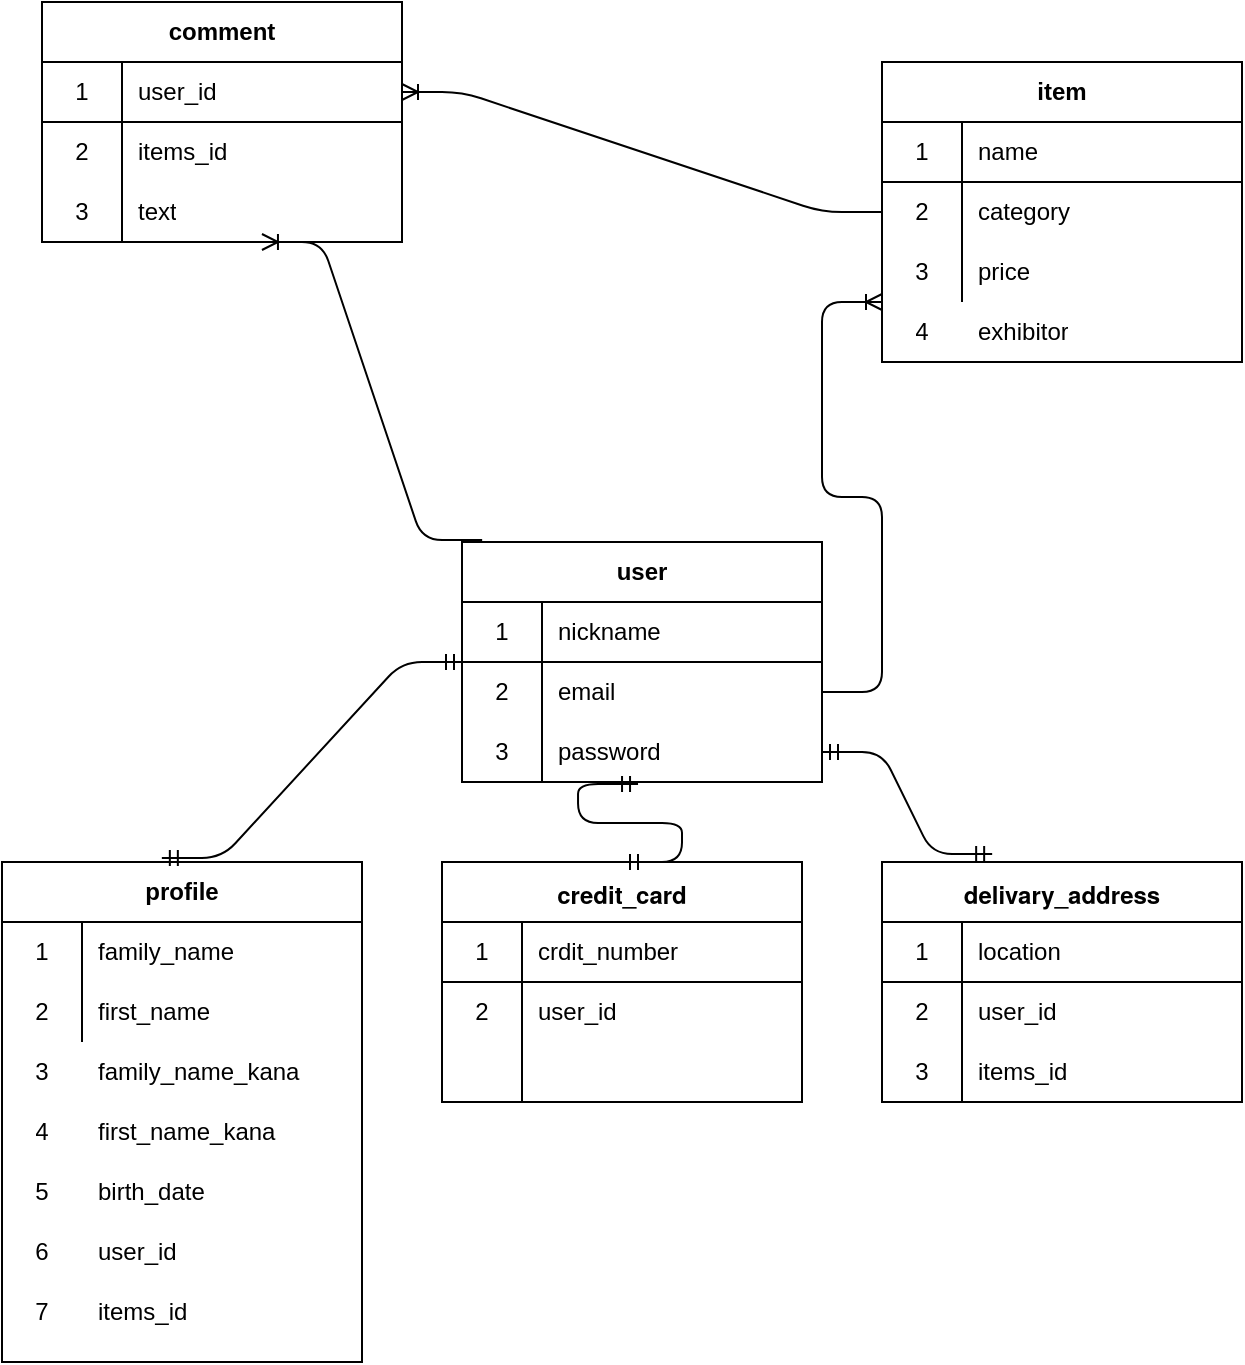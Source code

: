 <mxfile version="13.6.4" type="github">
  <diagram id="R2lEEEUBdFMjLlhIrx00" name="Page-1">
    <mxGraphModel dx="972" dy="543" grid="1" gridSize="10" guides="1" tooltips="1" connect="1" arrows="1" fold="1" page="1" pageScale="1" pageWidth="850" pageHeight="1100" math="0" shadow="0" extFonts="Permanent Marker^https://fonts.googleapis.com/css?family=Permanent+Marker">
      <root>
        <mxCell id="0" />
        <mxCell id="1" parent="0" />
        <mxCell id="xMCtz1LwxbjLgi_vazao-31" value="item" style="shape=table;html=1;whiteSpace=wrap;startSize=30;container=1;collapsible=0;childLayout=tableLayout;fixedRows=1;rowLines=0;fontStyle=1;align=center;" parent="1" vertex="1">
          <mxGeometry x="480" y="40" width="180" height="150" as="geometry" />
        </mxCell>
        <mxCell id="xMCtz1LwxbjLgi_vazao-32" value="" style="shape=partialRectangle;html=1;whiteSpace=wrap;collapsible=0;dropTarget=0;pointerEvents=0;fillColor=none;top=0;left=0;bottom=1;right=0;points=[[0,0.5],[1,0.5]];portConstraint=eastwest;" parent="xMCtz1LwxbjLgi_vazao-31" vertex="1">
          <mxGeometry y="30" width="180" height="30" as="geometry" />
        </mxCell>
        <mxCell id="xMCtz1LwxbjLgi_vazao-33" value="1" style="shape=partialRectangle;html=1;whiteSpace=wrap;connectable=0;fillColor=none;top=0;left=0;bottom=0;right=0;overflow=hidden;" parent="xMCtz1LwxbjLgi_vazao-32" vertex="1">
          <mxGeometry width="40" height="30" as="geometry" />
        </mxCell>
        <mxCell id="xMCtz1LwxbjLgi_vazao-34" value="name" style="shape=partialRectangle;html=1;whiteSpace=wrap;connectable=0;fillColor=none;top=0;left=0;bottom=0;right=0;align=left;spacingLeft=6;overflow=hidden;" parent="xMCtz1LwxbjLgi_vazao-32" vertex="1">
          <mxGeometry x="40" width="140" height="30" as="geometry" />
        </mxCell>
        <mxCell id="xMCtz1LwxbjLgi_vazao-35" value="" style="shape=partialRectangle;html=1;whiteSpace=wrap;collapsible=0;dropTarget=0;pointerEvents=0;fillColor=none;top=0;left=0;bottom=0;right=0;points=[[0,0.5],[1,0.5]];portConstraint=eastwest;" parent="xMCtz1LwxbjLgi_vazao-31" vertex="1">
          <mxGeometry y="60" width="180" height="30" as="geometry" />
        </mxCell>
        <mxCell id="xMCtz1LwxbjLgi_vazao-36" value="2" style="shape=partialRectangle;html=1;whiteSpace=wrap;connectable=0;fillColor=none;top=0;left=0;bottom=0;right=0;overflow=hidden;" parent="xMCtz1LwxbjLgi_vazao-35" vertex="1">
          <mxGeometry width="40" height="30" as="geometry" />
        </mxCell>
        <mxCell id="xMCtz1LwxbjLgi_vazao-37" value="category" style="shape=partialRectangle;html=1;whiteSpace=wrap;connectable=0;fillColor=none;top=0;left=0;bottom=0;right=0;align=left;spacingLeft=6;overflow=hidden;" parent="xMCtz1LwxbjLgi_vazao-35" vertex="1">
          <mxGeometry x="40" width="140" height="30" as="geometry" />
        </mxCell>
        <mxCell id="xMCtz1LwxbjLgi_vazao-38" value="" style="shape=partialRectangle;html=1;whiteSpace=wrap;collapsible=0;dropTarget=0;pointerEvents=0;fillColor=none;top=0;left=0;bottom=0;right=0;points=[[0,0.5],[1,0.5]];portConstraint=eastwest;" parent="xMCtz1LwxbjLgi_vazao-31" vertex="1">
          <mxGeometry y="90" width="180" height="30" as="geometry" />
        </mxCell>
        <mxCell id="xMCtz1LwxbjLgi_vazao-39" value="3" style="shape=partialRectangle;html=1;whiteSpace=wrap;connectable=0;fillColor=none;top=0;left=0;bottom=0;right=0;overflow=hidden;" parent="xMCtz1LwxbjLgi_vazao-38" vertex="1">
          <mxGeometry width="40" height="30" as="geometry" />
        </mxCell>
        <mxCell id="xMCtz1LwxbjLgi_vazao-40" value="price" style="shape=partialRectangle;html=1;whiteSpace=wrap;connectable=0;fillColor=none;top=0;left=0;bottom=0;right=0;align=left;spacingLeft=6;overflow=hidden;" parent="xMCtz1LwxbjLgi_vazao-38" vertex="1">
          <mxGeometry x="40" width="140" height="30" as="geometry" />
        </mxCell>
        <mxCell id="xMCtz1LwxbjLgi_vazao-1" value="&lt;p class=&quot;p1&quot; style=&quot;margin: 0px ; font-stretch: normal ; line-height: normal ; font-family: &amp;#34;helvetica neue&amp;#34;&quot;&gt;delivary_address&lt;/p&gt;" style="shape=table;html=1;whiteSpace=wrap;startSize=30;container=1;collapsible=0;childLayout=tableLayout;fixedRows=1;rowLines=0;fontStyle=1;align=center;" parent="1" vertex="1">
          <mxGeometry x="480" y="440" width="180" height="120" as="geometry" />
        </mxCell>
        <mxCell id="xMCtz1LwxbjLgi_vazao-2" value="" style="shape=partialRectangle;html=1;whiteSpace=wrap;collapsible=0;dropTarget=0;pointerEvents=0;fillColor=none;top=0;left=0;bottom=1;right=0;points=[[0,0.5],[1,0.5]];portConstraint=eastwest;" parent="xMCtz1LwxbjLgi_vazao-1" vertex="1">
          <mxGeometry y="30" width="180" height="30" as="geometry" />
        </mxCell>
        <mxCell id="xMCtz1LwxbjLgi_vazao-3" value="1" style="shape=partialRectangle;html=1;whiteSpace=wrap;connectable=0;fillColor=none;top=0;left=0;bottom=0;right=0;overflow=hidden;" parent="xMCtz1LwxbjLgi_vazao-2" vertex="1">
          <mxGeometry width="40" height="30" as="geometry" />
        </mxCell>
        <mxCell id="xMCtz1LwxbjLgi_vazao-4" value="location&amp;nbsp;" style="shape=partialRectangle;html=1;whiteSpace=wrap;connectable=0;fillColor=none;top=0;left=0;bottom=0;right=0;align=left;spacingLeft=6;overflow=hidden;" parent="xMCtz1LwxbjLgi_vazao-2" vertex="1">
          <mxGeometry x="40" width="140" height="30" as="geometry" />
        </mxCell>
        <mxCell id="xMCtz1LwxbjLgi_vazao-5" value="" style="shape=partialRectangle;html=1;whiteSpace=wrap;collapsible=0;dropTarget=0;pointerEvents=0;fillColor=none;top=0;left=0;bottom=0;right=0;points=[[0,0.5],[1,0.5]];portConstraint=eastwest;" parent="xMCtz1LwxbjLgi_vazao-1" vertex="1">
          <mxGeometry y="60" width="180" height="30" as="geometry" />
        </mxCell>
        <mxCell id="xMCtz1LwxbjLgi_vazao-6" value="" style="shape=partialRectangle;html=1;whiteSpace=wrap;connectable=0;fillColor=none;top=0;left=0;bottom=0;right=0;overflow=hidden;" parent="xMCtz1LwxbjLgi_vazao-5" vertex="1">
          <mxGeometry width="40" height="30" as="geometry" />
        </mxCell>
        <mxCell id="xMCtz1LwxbjLgi_vazao-7" value="" style="shape=partialRectangle;html=1;whiteSpace=wrap;connectable=0;fillColor=none;top=0;left=0;bottom=0;right=0;align=left;spacingLeft=6;overflow=hidden;" parent="xMCtz1LwxbjLgi_vazao-5" vertex="1">
          <mxGeometry x="40" width="140" height="30" as="geometry" />
        </mxCell>
        <mxCell id="xMCtz1LwxbjLgi_vazao-8" value="" style="shape=partialRectangle;html=1;whiteSpace=wrap;collapsible=0;dropTarget=0;pointerEvents=0;fillColor=none;top=0;left=0;bottom=0;right=0;points=[[0,0.5],[1,0.5]];portConstraint=eastwest;" parent="xMCtz1LwxbjLgi_vazao-1" vertex="1">
          <mxGeometry y="90" width="180" height="30" as="geometry" />
        </mxCell>
        <mxCell id="xMCtz1LwxbjLgi_vazao-9" value="" style="shape=partialRectangle;html=1;whiteSpace=wrap;connectable=0;fillColor=none;top=0;left=0;bottom=0;right=0;overflow=hidden;" parent="xMCtz1LwxbjLgi_vazao-8" vertex="1">
          <mxGeometry width="40" height="30" as="geometry" />
        </mxCell>
        <mxCell id="xMCtz1LwxbjLgi_vazao-10" value="" style="shape=partialRectangle;html=1;whiteSpace=wrap;connectable=0;fillColor=none;top=0;left=0;bottom=0;right=0;align=left;spacingLeft=6;overflow=hidden;" parent="xMCtz1LwxbjLgi_vazao-8" vertex="1">
          <mxGeometry x="40" width="140" height="30" as="geometry" />
        </mxCell>
        <mxCell id="xMCtz1LwxbjLgi_vazao-21" value="comment" style="shape=table;html=1;whiteSpace=wrap;startSize=30;container=1;collapsible=0;childLayout=tableLayout;fixedRows=1;rowLines=0;fontStyle=1;align=center;" parent="1" vertex="1">
          <mxGeometry x="60" y="10" width="180" height="120" as="geometry" />
        </mxCell>
        <mxCell id="xMCtz1LwxbjLgi_vazao-22" value="" style="shape=partialRectangle;html=1;whiteSpace=wrap;collapsible=0;dropTarget=0;pointerEvents=0;fillColor=none;top=0;left=0;bottom=1;right=0;points=[[0,0.5],[1,0.5]];portConstraint=eastwest;" parent="xMCtz1LwxbjLgi_vazao-21" vertex="1">
          <mxGeometry y="30" width="180" height="30" as="geometry" />
        </mxCell>
        <mxCell id="xMCtz1LwxbjLgi_vazao-23" value="1" style="shape=partialRectangle;html=1;whiteSpace=wrap;connectable=0;fillColor=none;top=0;left=0;bottom=0;right=0;overflow=hidden;" parent="xMCtz1LwxbjLgi_vazao-22" vertex="1">
          <mxGeometry width="40" height="30" as="geometry" />
        </mxCell>
        <mxCell id="xMCtz1LwxbjLgi_vazao-24" value="user_id" style="shape=partialRectangle;html=1;whiteSpace=wrap;connectable=0;fillColor=none;top=0;left=0;bottom=0;right=0;align=left;spacingLeft=6;overflow=hidden;" parent="xMCtz1LwxbjLgi_vazao-22" vertex="1">
          <mxGeometry x="40" width="140" height="30" as="geometry" />
        </mxCell>
        <mxCell id="xMCtz1LwxbjLgi_vazao-25" value="" style="shape=partialRectangle;html=1;whiteSpace=wrap;collapsible=0;dropTarget=0;pointerEvents=0;fillColor=none;top=0;left=0;bottom=0;right=0;points=[[0,0.5],[1,0.5]];portConstraint=eastwest;" parent="xMCtz1LwxbjLgi_vazao-21" vertex="1">
          <mxGeometry y="60" width="180" height="30" as="geometry" />
        </mxCell>
        <mxCell id="xMCtz1LwxbjLgi_vazao-26" value="2" style="shape=partialRectangle;html=1;whiteSpace=wrap;connectable=0;fillColor=none;top=0;left=0;bottom=0;right=0;overflow=hidden;" parent="xMCtz1LwxbjLgi_vazao-25" vertex="1">
          <mxGeometry width="40" height="30" as="geometry" />
        </mxCell>
        <mxCell id="xMCtz1LwxbjLgi_vazao-27" value="items_id" style="shape=partialRectangle;html=1;whiteSpace=wrap;connectable=0;fillColor=none;top=0;left=0;bottom=0;right=0;align=left;spacingLeft=6;overflow=hidden;" parent="xMCtz1LwxbjLgi_vazao-25" vertex="1">
          <mxGeometry x="40" width="140" height="30" as="geometry" />
        </mxCell>
        <mxCell id="xMCtz1LwxbjLgi_vazao-28" value="" style="shape=partialRectangle;html=1;whiteSpace=wrap;collapsible=0;dropTarget=0;pointerEvents=0;fillColor=none;top=0;left=0;bottom=0;right=0;points=[[0,0.5],[1,0.5]];portConstraint=eastwest;" parent="xMCtz1LwxbjLgi_vazao-21" vertex="1">
          <mxGeometry y="90" width="180" height="30" as="geometry" />
        </mxCell>
        <mxCell id="xMCtz1LwxbjLgi_vazao-29" value="3" style="shape=partialRectangle;html=1;whiteSpace=wrap;connectable=0;fillColor=none;top=0;left=0;bottom=0;right=0;overflow=hidden;" parent="xMCtz1LwxbjLgi_vazao-28" vertex="1">
          <mxGeometry width="40" height="30" as="geometry" />
        </mxCell>
        <mxCell id="xMCtz1LwxbjLgi_vazao-30" value="text" style="shape=partialRectangle;html=1;whiteSpace=wrap;connectable=0;fillColor=none;top=0;left=0;bottom=0;right=0;align=left;spacingLeft=6;overflow=hidden;" parent="xMCtz1LwxbjLgi_vazao-28" vertex="1">
          <mxGeometry x="40" width="140" height="30" as="geometry" />
        </mxCell>
        <mxCell id="xMCtz1LwxbjLgi_vazao-11" value="profile" style="shape=table;html=1;whiteSpace=wrap;startSize=30;container=1;collapsible=0;childLayout=tableLayout;fixedRows=1;rowLines=0;fontStyle=1;align=center;" parent="1" vertex="1">
          <mxGeometry x="40" y="440" width="180" height="250" as="geometry" />
        </mxCell>
        <mxCell id="xMCtz1LwxbjLgi_vazao-15" value="" style="shape=partialRectangle;html=1;whiteSpace=wrap;collapsible=0;dropTarget=0;pointerEvents=0;fillColor=none;top=0;left=0;bottom=0;right=0;points=[[0,0.5],[1,0.5]];portConstraint=eastwest;" parent="xMCtz1LwxbjLgi_vazao-11" vertex="1">
          <mxGeometry y="30" width="180" height="30" as="geometry" />
        </mxCell>
        <mxCell id="xMCtz1LwxbjLgi_vazao-16" value="" style="shape=partialRectangle;html=1;whiteSpace=wrap;connectable=0;fillColor=none;top=0;left=0;bottom=0;right=0;overflow=hidden;" parent="xMCtz1LwxbjLgi_vazao-15" vertex="1">
          <mxGeometry width="40" height="30" as="geometry" />
        </mxCell>
        <mxCell id="xMCtz1LwxbjLgi_vazao-17" value="" style="shape=partialRectangle;html=1;whiteSpace=wrap;connectable=0;fillColor=none;top=0;left=0;bottom=0;right=0;align=left;spacingLeft=6;overflow=hidden;" parent="xMCtz1LwxbjLgi_vazao-15" vertex="1">
          <mxGeometry x="40" width="140" height="30" as="geometry" />
        </mxCell>
        <mxCell id="xMCtz1LwxbjLgi_vazao-18" value="" style="shape=partialRectangle;html=1;whiteSpace=wrap;collapsible=0;dropTarget=0;pointerEvents=0;fillColor=none;top=0;left=0;bottom=0;right=0;points=[[0,0.5],[1,0.5]];portConstraint=eastwest;" parent="xMCtz1LwxbjLgi_vazao-11" vertex="1">
          <mxGeometry y="60" width="180" height="30" as="geometry" />
        </mxCell>
        <mxCell id="xMCtz1LwxbjLgi_vazao-19" value="" style="shape=partialRectangle;html=1;whiteSpace=wrap;connectable=0;fillColor=none;top=0;left=0;bottom=0;right=0;overflow=hidden;" parent="xMCtz1LwxbjLgi_vazao-18" vertex="1">
          <mxGeometry width="40" height="30" as="geometry" />
        </mxCell>
        <mxCell id="xMCtz1LwxbjLgi_vazao-20" value="" style="shape=partialRectangle;html=1;whiteSpace=wrap;connectable=0;fillColor=none;top=0;left=0;bottom=0;right=0;align=left;spacingLeft=6;overflow=hidden;" parent="xMCtz1LwxbjLgi_vazao-18" vertex="1">
          <mxGeometry x="40" width="140" height="30" as="geometry" />
        </mxCell>
        <mxCell id="xMCtz1LwxbjLgi_vazao-54" value="" style="shape=partialRectangle;html=1;whiteSpace=wrap;collapsible=0;dropTarget=0;pointerEvents=0;fillColor=none;top=0;left=0;bottom=0;right=0;points=[[0,0.5],[1,0.5]];portConstraint=eastwest;" parent="1" vertex="1">
          <mxGeometry x="40" y="470" width="180" height="30" as="geometry" />
        </mxCell>
        <mxCell id="xMCtz1LwxbjLgi_vazao-55" value="1" style="shape=partialRectangle;html=1;whiteSpace=wrap;connectable=0;fillColor=none;top=0;left=0;bottom=0;right=0;overflow=hidden;" parent="xMCtz1LwxbjLgi_vazao-54" vertex="1">
          <mxGeometry width="40" height="30" as="geometry" />
        </mxCell>
        <mxCell id="xMCtz1LwxbjLgi_vazao-56" value="family_name" style="shape=partialRectangle;html=1;whiteSpace=wrap;connectable=0;fillColor=none;top=0;left=0;bottom=0;right=0;align=left;spacingLeft=6;overflow=hidden;" parent="xMCtz1LwxbjLgi_vazao-54" vertex="1">
          <mxGeometry x="40" width="140" height="30" as="geometry" />
        </mxCell>
        <mxCell id="xMCtz1LwxbjLgi_vazao-57" value="" style="shape=partialRectangle;html=1;whiteSpace=wrap;collapsible=0;dropTarget=0;pointerEvents=0;fillColor=none;top=0;left=0;bottom=0;right=0;points=[[0,0.5],[1,0.5]];portConstraint=eastwest;" parent="1" vertex="1">
          <mxGeometry x="40" y="500" width="180" height="30" as="geometry" />
        </mxCell>
        <mxCell id="xMCtz1LwxbjLgi_vazao-58" value="2" style="shape=partialRectangle;html=1;whiteSpace=wrap;connectable=0;fillColor=none;top=0;left=0;bottom=0;right=0;overflow=hidden;" parent="xMCtz1LwxbjLgi_vazao-57" vertex="1">
          <mxGeometry width="40" height="30" as="geometry" />
        </mxCell>
        <mxCell id="xMCtz1LwxbjLgi_vazao-59" value="first_name" style="shape=partialRectangle;html=1;whiteSpace=wrap;connectable=0;fillColor=none;top=0;left=0;bottom=0;right=0;align=left;spacingLeft=6;overflow=hidden;" parent="xMCtz1LwxbjLgi_vazao-57" vertex="1">
          <mxGeometry x="40" width="140" height="30" as="geometry" />
        </mxCell>
        <mxCell id="xMCtz1LwxbjLgi_vazao-60" value="" style="shape=partialRectangle;html=1;whiteSpace=wrap;collapsible=0;dropTarget=0;pointerEvents=0;fillColor=none;top=0;left=0;bottom=0;right=0;points=[[0,0.5],[1,0.5]];portConstraint=eastwest;fontStyle=1" parent="1" vertex="1">
          <mxGeometry x="40" y="530" width="180" height="30" as="geometry" />
        </mxCell>
        <mxCell id="xMCtz1LwxbjLgi_vazao-61" value="3" style="shape=partialRectangle;html=1;whiteSpace=wrap;connectable=0;fillColor=none;top=0;left=0;bottom=0;right=0;overflow=hidden;" parent="xMCtz1LwxbjLgi_vazao-60" vertex="1">
          <mxGeometry width="40" height="30" as="geometry" />
        </mxCell>
        <mxCell id="xMCtz1LwxbjLgi_vazao-62" value="family_name_kana" style="shape=partialRectangle;html=1;whiteSpace=wrap;connectable=0;fillColor=none;top=0;left=0;bottom=0;right=0;align=left;spacingLeft=6;overflow=hidden;" parent="xMCtz1LwxbjLgi_vazao-60" vertex="1">
          <mxGeometry x="40" width="140" height="30" as="geometry" />
        </mxCell>
        <mxCell id="xMCtz1LwxbjLgi_vazao-65" value="" style="shape=partialRectangle;html=1;whiteSpace=wrap;collapsible=0;dropTarget=0;pointerEvents=0;fillColor=none;top=0;left=0;bottom=0;right=0;points=[[0,0.5],[1,0.5]];portConstraint=eastwest;" parent="1" vertex="1">
          <mxGeometry x="40" y="560" width="180" height="30" as="geometry" />
        </mxCell>
        <mxCell id="xMCtz1LwxbjLgi_vazao-66" value="4" style="shape=partialRectangle;html=1;whiteSpace=wrap;connectable=0;fillColor=none;top=0;left=0;bottom=0;right=0;overflow=hidden;" parent="xMCtz1LwxbjLgi_vazao-65" vertex="1">
          <mxGeometry width="40" height="30" as="geometry" />
        </mxCell>
        <mxCell id="xMCtz1LwxbjLgi_vazao-67" value="first_name_kana" style="shape=partialRectangle;html=1;whiteSpace=wrap;connectable=0;fillColor=none;top=0;left=0;bottom=0;right=0;align=left;spacingLeft=6;overflow=hidden;" parent="xMCtz1LwxbjLgi_vazao-65" vertex="1">
          <mxGeometry x="40" width="140" height="30" as="geometry" />
        </mxCell>
        <mxCell id="xMCtz1LwxbjLgi_vazao-68" value="" style="shape=partialRectangle;html=1;whiteSpace=wrap;collapsible=0;dropTarget=0;pointerEvents=0;fillColor=none;top=0;left=0;bottom=0;right=0;points=[[0,0.5],[1,0.5]];portConstraint=eastwest;" parent="1" vertex="1">
          <mxGeometry x="40" y="590" width="180" height="30" as="geometry" />
        </mxCell>
        <mxCell id="xMCtz1LwxbjLgi_vazao-69" value="5" style="shape=partialRectangle;html=1;whiteSpace=wrap;connectable=0;fillColor=none;top=0;left=0;bottom=0;right=0;overflow=hidden;" parent="xMCtz1LwxbjLgi_vazao-68" vertex="1">
          <mxGeometry width="40" height="30" as="geometry" />
        </mxCell>
        <mxCell id="xMCtz1LwxbjLgi_vazao-70" value="birth_date" style="shape=partialRectangle;html=1;whiteSpace=wrap;connectable=0;fillColor=none;top=0;left=0;bottom=0;right=0;align=left;spacingLeft=6;overflow=hidden;" parent="xMCtz1LwxbjLgi_vazao-68" vertex="1">
          <mxGeometry x="40" width="140" height="30" as="geometry" />
        </mxCell>
        <mxCell id="xMCtz1LwxbjLgi_vazao-74" value="" style="shape=partialRectangle;html=1;whiteSpace=wrap;collapsible=0;dropTarget=0;pointerEvents=0;fillColor=none;top=0;left=0;bottom=0;right=0;points=[[0,0.5],[1,0.5]];portConstraint=eastwest;" parent="1" vertex="1">
          <mxGeometry x="480" y="160" width="180" height="30" as="geometry" />
        </mxCell>
        <mxCell id="xMCtz1LwxbjLgi_vazao-75" value="4" style="shape=partialRectangle;html=1;whiteSpace=wrap;connectable=0;fillColor=none;top=0;left=0;bottom=0;right=0;overflow=hidden;" parent="xMCtz1LwxbjLgi_vazao-74" vertex="1">
          <mxGeometry width="40" height="30" as="geometry" />
        </mxCell>
        <mxCell id="xMCtz1LwxbjLgi_vazao-76" value="exhibitor" style="shape=partialRectangle;html=1;whiteSpace=wrap;connectable=0;fillColor=none;top=0;left=0;bottom=0;right=0;align=left;spacingLeft=6;overflow=hidden;" parent="xMCtz1LwxbjLgi_vazao-74" vertex="1">
          <mxGeometry x="40" width="140" height="30" as="geometry" />
        </mxCell>
        <mxCell id="xMCtz1LwxbjLgi_vazao-77" value="" style="edgeStyle=entityRelationEdgeStyle;fontSize=12;html=1;endArrow=ERoneToMany;entryX=1;entryY=0.5;entryDx=0;entryDy=0;" parent="1" source="xMCtz1LwxbjLgi_vazao-31" target="xMCtz1LwxbjLgi_vazao-22" edge="1">
          <mxGeometry width="100" height="100" relative="1" as="geometry">
            <mxPoint x="410" y="130" as="sourcePoint" />
            <mxPoint x="400" y="65" as="targetPoint" />
          </mxGeometry>
        </mxCell>
        <mxCell id="xMCtz1LwxbjLgi_vazao-81" value="" style="edgeStyle=entityRelationEdgeStyle;fontSize=12;html=1;endArrow=ERoneToMany;entryX=0;entryY=0;entryDx=0;entryDy=0;entryPerimeter=0;exitX=1;exitY=0.5;exitDx=0;exitDy=0;" parent="1" target="xMCtz1LwxbjLgi_vazao-74" edge="1" source="xMCtz1LwxbjLgi_vazao-45">
          <mxGeometry width="100" height="100" relative="1" as="geometry">
            <mxPoint x="540" y="260" as="sourcePoint" />
            <mxPoint x="540" y="415" as="targetPoint" />
          </mxGeometry>
        </mxCell>
        <mxCell id="hqGdXzhsA93ZY9QuLCnF-4" value="" style="shape=partialRectangle;html=1;whiteSpace=wrap;collapsible=0;dropTarget=0;pointerEvents=0;fillColor=none;top=0;left=0;bottom=0;right=0;points=[[0,0.5],[1,0.5]];portConstraint=eastwest;" vertex="1" parent="1">
          <mxGeometry x="40" y="620" width="180" height="30" as="geometry" />
        </mxCell>
        <mxCell id="hqGdXzhsA93ZY9QuLCnF-5" value="6" style="shape=partialRectangle;html=1;whiteSpace=wrap;connectable=0;fillColor=none;top=0;left=0;bottom=0;right=0;overflow=hidden;" vertex="1" parent="hqGdXzhsA93ZY9QuLCnF-4">
          <mxGeometry width="40" height="30" as="geometry" />
        </mxCell>
        <mxCell id="hqGdXzhsA93ZY9QuLCnF-6" value="user_id" style="shape=partialRectangle;html=1;whiteSpace=wrap;connectable=0;fillColor=none;top=0;left=0;bottom=0;right=0;align=left;spacingLeft=6;overflow=hidden;" vertex="1" parent="hqGdXzhsA93ZY9QuLCnF-4">
          <mxGeometry x="40" width="140" height="30" as="geometry" />
        </mxCell>
        <mxCell id="hqGdXzhsA93ZY9QuLCnF-7" value="" style="shape=partialRectangle;html=1;whiteSpace=wrap;collapsible=0;dropTarget=0;pointerEvents=0;fillColor=none;top=0;left=0;bottom=0;right=0;points=[[0,0.5],[1,0.5]];portConstraint=eastwest;" vertex="1" parent="1">
          <mxGeometry x="480" y="500" width="180" height="30" as="geometry" />
        </mxCell>
        <mxCell id="hqGdXzhsA93ZY9QuLCnF-8" value="2" style="shape=partialRectangle;html=1;whiteSpace=wrap;connectable=0;fillColor=none;top=0;left=0;bottom=0;right=0;overflow=hidden;" vertex="1" parent="hqGdXzhsA93ZY9QuLCnF-7">
          <mxGeometry width="40" height="30" as="geometry" />
        </mxCell>
        <mxCell id="hqGdXzhsA93ZY9QuLCnF-9" value="user_id" style="shape=partialRectangle;html=1;whiteSpace=wrap;connectable=0;fillColor=none;top=0;left=0;bottom=0;right=0;align=left;spacingLeft=6;overflow=hidden;" vertex="1" parent="hqGdXzhsA93ZY9QuLCnF-7">
          <mxGeometry x="40" width="140" height="30" as="geometry" />
        </mxCell>
        <mxCell id="hqGdXzhsA93ZY9QuLCnF-23" value="" style="shape=partialRectangle;html=1;whiteSpace=wrap;collapsible=0;dropTarget=0;pointerEvents=0;fillColor=none;top=0;left=0;bottom=0;right=0;points=[[0,0.5],[1,0.5]];portConstraint=eastwest;" vertex="1" parent="1">
          <mxGeometry x="40" y="650" width="180" height="30" as="geometry" />
        </mxCell>
        <mxCell id="hqGdXzhsA93ZY9QuLCnF-24" value="7" style="shape=partialRectangle;html=1;whiteSpace=wrap;connectable=0;fillColor=none;top=0;left=0;bottom=0;right=0;overflow=hidden;" vertex="1" parent="hqGdXzhsA93ZY9QuLCnF-23">
          <mxGeometry width="40" height="30" as="geometry" />
        </mxCell>
        <mxCell id="hqGdXzhsA93ZY9QuLCnF-25" value="items_id" style="shape=partialRectangle;html=1;whiteSpace=wrap;connectable=0;fillColor=none;top=0;left=0;bottom=0;right=0;align=left;spacingLeft=6;overflow=hidden;" vertex="1" parent="hqGdXzhsA93ZY9QuLCnF-23">
          <mxGeometry x="40" width="140" height="30" as="geometry" />
        </mxCell>
        <mxCell id="hqGdXzhsA93ZY9QuLCnF-26" value="" style="shape=partialRectangle;html=1;whiteSpace=wrap;collapsible=0;dropTarget=0;pointerEvents=0;fillColor=none;top=0;left=0;bottom=0;right=0;points=[[0,0.5],[1,0.5]];portConstraint=eastwest;" vertex="1" parent="1">
          <mxGeometry x="480" y="530" width="180" height="30" as="geometry" />
        </mxCell>
        <mxCell id="hqGdXzhsA93ZY9QuLCnF-27" value="3" style="shape=partialRectangle;html=1;whiteSpace=wrap;connectable=0;fillColor=none;top=0;left=0;bottom=0;right=0;overflow=hidden;" vertex="1" parent="hqGdXzhsA93ZY9QuLCnF-26">
          <mxGeometry width="40" height="30" as="geometry" />
        </mxCell>
        <mxCell id="hqGdXzhsA93ZY9QuLCnF-28" value="items_id" style="shape=partialRectangle;html=1;whiteSpace=wrap;connectable=0;fillColor=none;top=0;left=0;bottom=0;right=0;align=left;spacingLeft=6;overflow=hidden;" vertex="1" parent="hqGdXzhsA93ZY9QuLCnF-26">
          <mxGeometry x="40" width="140" height="30" as="geometry" />
        </mxCell>
        <mxCell id="hqGdXzhsA93ZY9QuLCnF-29" value="" style="edgeStyle=entityRelationEdgeStyle;fontSize=12;html=1;endArrow=ERmandOne;startArrow=ERmandOne;exitX=0.444;exitY=-0.008;exitDx=0;exitDy=0;exitPerimeter=0;entryX=0;entryY=0;entryDx=0;entryDy=0;entryPerimeter=0;" edge="1" parent="1" source="xMCtz1LwxbjLgi_vazao-11" target="xMCtz1LwxbjLgi_vazao-45">
          <mxGeometry width="100" height="100" relative="1" as="geometry">
            <mxPoint x="40" y="260" as="sourcePoint" />
            <mxPoint x="210" y="330" as="targetPoint" />
          </mxGeometry>
        </mxCell>
        <mxCell id="hqGdXzhsA93ZY9QuLCnF-43" value="" style="shape=partialRectangle;html=1;whiteSpace=wrap;collapsible=0;dropTarget=0;pointerEvents=0;fillColor=none;top=0;left=0;bottom=0;right=0;points=[[0,0.5],[1,0.5]];portConstraint=eastwest;" vertex="1" parent="1">
          <mxGeometry x="260" y="500" width="180" height="30" as="geometry" />
        </mxCell>
        <mxCell id="hqGdXzhsA93ZY9QuLCnF-44" value="2" style="shape=partialRectangle;html=1;whiteSpace=wrap;connectable=0;fillColor=none;top=0;left=0;bottom=0;right=0;overflow=hidden;" vertex="1" parent="hqGdXzhsA93ZY9QuLCnF-43">
          <mxGeometry width="40" height="30" as="geometry" />
        </mxCell>
        <mxCell id="hqGdXzhsA93ZY9QuLCnF-45" value="user_id" style="shape=partialRectangle;html=1;whiteSpace=wrap;connectable=0;fillColor=none;top=0;left=0;bottom=0;right=0;align=left;spacingLeft=6;overflow=hidden;" vertex="1" parent="hqGdXzhsA93ZY9QuLCnF-43">
          <mxGeometry x="40" width="140" height="30" as="geometry" />
        </mxCell>
        <mxCell id="xMCtz1LwxbjLgi_vazao-41" value="user" style="shape=table;html=1;whiteSpace=wrap;startSize=30;container=1;collapsible=0;childLayout=tableLayout;fixedRows=1;rowLines=0;fontStyle=1;align=center;strokeColor=#000000;" parent="1" vertex="1">
          <mxGeometry x="270" y="280" width="180" height="120" as="geometry" />
        </mxCell>
        <mxCell id="xMCtz1LwxbjLgi_vazao-42" value="" style="shape=partialRectangle;html=1;whiteSpace=wrap;collapsible=0;dropTarget=0;pointerEvents=0;fillColor=none;top=0;left=0;bottom=1;right=0;points=[[0,0.5],[1,0.5]];portConstraint=eastwest;" parent="xMCtz1LwxbjLgi_vazao-41" vertex="1">
          <mxGeometry y="30" width="180" height="30" as="geometry" />
        </mxCell>
        <mxCell id="xMCtz1LwxbjLgi_vazao-43" value="1" style="shape=partialRectangle;html=1;whiteSpace=wrap;connectable=0;fillColor=none;top=0;left=0;bottom=0;right=0;overflow=hidden;" parent="xMCtz1LwxbjLgi_vazao-42" vertex="1">
          <mxGeometry width="40" height="30" as="geometry" />
        </mxCell>
        <mxCell id="xMCtz1LwxbjLgi_vazao-44" value="nickname" style="shape=partialRectangle;html=1;whiteSpace=wrap;connectable=0;fillColor=none;top=0;left=0;bottom=0;right=0;align=left;spacingLeft=6;overflow=hidden;" parent="xMCtz1LwxbjLgi_vazao-42" vertex="1">
          <mxGeometry x="40" width="140" height="30" as="geometry" />
        </mxCell>
        <mxCell id="xMCtz1LwxbjLgi_vazao-45" value="" style="shape=partialRectangle;html=1;whiteSpace=wrap;collapsible=0;dropTarget=0;pointerEvents=0;fillColor=none;top=0;left=0;bottom=0;right=0;points=[[0,0.5],[1,0.5]];portConstraint=eastwest;" parent="xMCtz1LwxbjLgi_vazao-41" vertex="1">
          <mxGeometry y="60" width="180" height="30" as="geometry" />
        </mxCell>
        <mxCell id="xMCtz1LwxbjLgi_vazao-46" value="2" style="shape=partialRectangle;html=1;whiteSpace=wrap;connectable=0;fillColor=none;top=0;left=0;bottom=0;right=0;overflow=hidden;" parent="xMCtz1LwxbjLgi_vazao-45" vertex="1">
          <mxGeometry width="40" height="30" as="geometry" />
        </mxCell>
        <mxCell id="xMCtz1LwxbjLgi_vazao-47" value="email" style="shape=partialRectangle;html=1;whiteSpace=wrap;connectable=0;fillColor=none;top=0;left=0;bottom=0;right=0;align=left;spacingLeft=6;overflow=hidden;labelBorderColor=none;shadow=0;sketch=1;strokeColor=#000000;" parent="xMCtz1LwxbjLgi_vazao-45" vertex="1">
          <mxGeometry x="40" width="140" height="30" as="geometry" />
        </mxCell>
        <mxCell id="xMCtz1LwxbjLgi_vazao-48" value="" style="shape=partialRectangle;html=1;whiteSpace=wrap;collapsible=0;dropTarget=0;pointerEvents=0;fillColor=none;top=0;left=0;bottom=0;right=0;points=[[0,0.5],[1,0.5]];portConstraint=eastwest;" parent="xMCtz1LwxbjLgi_vazao-41" vertex="1">
          <mxGeometry y="90" width="180" height="30" as="geometry" />
        </mxCell>
        <mxCell id="xMCtz1LwxbjLgi_vazao-49" value="3" style="shape=partialRectangle;html=1;whiteSpace=wrap;connectable=0;fillColor=none;top=0;left=0;bottom=0;right=0;overflow=hidden;" parent="xMCtz1LwxbjLgi_vazao-48" vertex="1">
          <mxGeometry width="40" height="30" as="geometry" />
        </mxCell>
        <mxCell id="xMCtz1LwxbjLgi_vazao-50" value="password" style="shape=partialRectangle;html=1;whiteSpace=wrap;connectable=0;fillColor=none;top=0;left=0;bottom=0;right=0;align=left;spacingLeft=6;overflow=hidden;" parent="xMCtz1LwxbjLgi_vazao-48" vertex="1">
          <mxGeometry x="40" width="140" height="30" as="geometry" />
        </mxCell>
        <mxCell id="hqGdXzhsA93ZY9QuLCnF-33" value="&lt;p class=&quot;p1&quot; style=&quot;margin: 0px ; font-stretch: normal ; line-height: normal ; font-family: &amp;#34;helvetica neue&amp;#34;&quot;&gt;credit_card&lt;/p&gt;" style="shape=table;html=1;whiteSpace=wrap;startSize=30;container=1;collapsible=0;childLayout=tableLayout;fixedRows=1;rowLines=0;fontStyle=1;align=center;" vertex="1" parent="1">
          <mxGeometry x="260" y="440" width="180" height="120" as="geometry" />
        </mxCell>
        <mxCell id="hqGdXzhsA93ZY9QuLCnF-34" value="" style="shape=partialRectangle;html=1;whiteSpace=wrap;collapsible=0;dropTarget=0;pointerEvents=0;fillColor=none;top=0;left=0;bottom=1;right=0;points=[[0,0.5],[1,0.5]];portConstraint=eastwest;" vertex="1" parent="hqGdXzhsA93ZY9QuLCnF-33">
          <mxGeometry y="30" width="180" height="30" as="geometry" />
        </mxCell>
        <mxCell id="hqGdXzhsA93ZY9QuLCnF-35" value="1" style="shape=partialRectangle;html=1;whiteSpace=wrap;connectable=0;fillColor=none;top=0;left=0;bottom=0;right=0;overflow=hidden;" vertex="1" parent="hqGdXzhsA93ZY9QuLCnF-34">
          <mxGeometry width="40" height="30" as="geometry" />
        </mxCell>
        <mxCell id="hqGdXzhsA93ZY9QuLCnF-36" value="crdit_number" style="shape=partialRectangle;html=1;whiteSpace=wrap;connectable=0;fillColor=none;top=0;left=0;bottom=0;right=0;align=left;spacingLeft=6;overflow=hidden;" vertex="1" parent="hqGdXzhsA93ZY9QuLCnF-34">
          <mxGeometry x="40" width="140" height="30" as="geometry" />
        </mxCell>
        <mxCell id="hqGdXzhsA93ZY9QuLCnF-37" value="" style="shape=partialRectangle;html=1;whiteSpace=wrap;collapsible=0;dropTarget=0;pointerEvents=0;fillColor=none;top=0;left=0;bottom=0;right=0;points=[[0,0.5],[1,0.5]];portConstraint=eastwest;" vertex="1" parent="hqGdXzhsA93ZY9QuLCnF-33">
          <mxGeometry y="60" width="180" height="30" as="geometry" />
        </mxCell>
        <mxCell id="hqGdXzhsA93ZY9QuLCnF-38" value="" style="shape=partialRectangle;html=1;whiteSpace=wrap;connectable=0;fillColor=none;top=0;left=0;bottom=0;right=0;overflow=hidden;" vertex="1" parent="hqGdXzhsA93ZY9QuLCnF-37">
          <mxGeometry width="40" height="30" as="geometry" />
        </mxCell>
        <mxCell id="hqGdXzhsA93ZY9QuLCnF-39" value="" style="shape=partialRectangle;html=1;whiteSpace=wrap;connectable=0;fillColor=none;top=0;left=0;bottom=0;right=0;align=left;spacingLeft=6;overflow=hidden;" vertex="1" parent="hqGdXzhsA93ZY9QuLCnF-37">
          <mxGeometry x="40" width="140" height="30" as="geometry" />
        </mxCell>
        <mxCell id="hqGdXzhsA93ZY9QuLCnF-40" value="" style="shape=partialRectangle;html=1;whiteSpace=wrap;collapsible=0;dropTarget=0;pointerEvents=0;fillColor=none;top=0;left=0;bottom=0;right=0;points=[[0,0.5],[1,0.5]];portConstraint=eastwest;" vertex="1" parent="hqGdXzhsA93ZY9QuLCnF-33">
          <mxGeometry y="90" width="180" height="30" as="geometry" />
        </mxCell>
        <mxCell id="hqGdXzhsA93ZY9QuLCnF-41" value="" style="shape=partialRectangle;html=1;whiteSpace=wrap;connectable=0;fillColor=none;top=0;left=0;bottom=0;right=0;overflow=hidden;" vertex="1" parent="hqGdXzhsA93ZY9QuLCnF-40">
          <mxGeometry width="40" height="30" as="geometry" />
        </mxCell>
        <mxCell id="hqGdXzhsA93ZY9QuLCnF-42" value="" style="shape=partialRectangle;html=1;whiteSpace=wrap;connectable=0;fillColor=none;top=0;left=0;bottom=0;right=0;align=left;spacingLeft=6;overflow=hidden;" vertex="1" parent="hqGdXzhsA93ZY9QuLCnF-40">
          <mxGeometry x="40" width="140" height="30" as="geometry" />
        </mxCell>
        <mxCell id="hqGdXzhsA93ZY9QuLCnF-46" value="" style="edgeStyle=entityRelationEdgeStyle;fontSize=12;html=1;endArrow=ERoneToMany;exitX=0.056;exitY=-0.008;exitDx=0;exitDy=0;exitPerimeter=0;entryX=0.611;entryY=1;entryDx=0;entryDy=0;entryPerimeter=0;" edge="1" parent="1" source="xMCtz1LwxbjLgi_vazao-41" target="xMCtz1LwxbjLgi_vazao-28">
          <mxGeometry width="100" height="100" relative="1" as="geometry">
            <mxPoint x="220" y="270" as="sourcePoint" />
            <mxPoint x="180" y="270" as="targetPoint" />
          </mxGeometry>
        </mxCell>
        <mxCell id="hqGdXzhsA93ZY9QuLCnF-47" value="" style="edgeStyle=entityRelationEdgeStyle;fontSize=12;html=1;endArrow=ERmandOne;startArrow=ERmandOne;entryX=0.489;entryY=1.033;entryDx=0;entryDy=0;entryPerimeter=0;exitX=0.5;exitY=0;exitDx=0;exitDy=0;" edge="1" parent="1" source="hqGdXzhsA93ZY9QuLCnF-33" target="xMCtz1LwxbjLgi_vazao-48">
          <mxGeometry width="100" height="100" relative="1" as="geometry">
            <mxPoint x="390" y="550" as="sourcePoint" />
            <mxPoint x="490" y="450" as="targetPoint" />
          </mxGeometry>
        </mxCell>
        <mxCell id="hqGdXzhsA93ZY9QuLCnF-48" value="" style="edgeStyle=entityRelationEdgeStyle;fontSize=12;html=1;endArrow=ERmandOne;startArrow=ERmandOne;entryX=0.306;entryY=-0.033;entryDx=0;entryDy=0;entryPerimeter=0;exitX=1;exitY=0.5;exitDx=0;exitDy=0;" edge="1" parent="1" source="xMCtz1LwxbjLgi_vazao-48" target="xMCtz1LwxbjLgi_vazao-1">
          <mxGeometry width="100" height="100" relative="1" as="geometry">
            <mxPoint x="650" y="300" as="sourcePoint" />
            <mxPoint x="550" y="400" as="targetPoint" />
          </mxGeometry>
        </mxCell>
      </root>
    </mxGraphModel>
  </diagram>
</mxfile>
